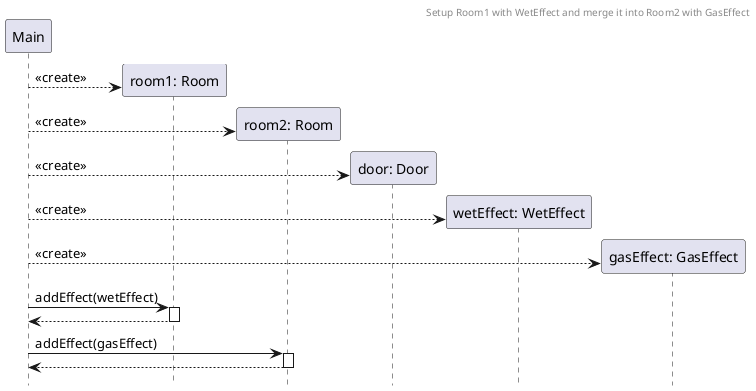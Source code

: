 @startuml RoomsMergeWithWetAndGas
header Setup Room1 with WetEffect and merge it into Room2 with GasEffect
hide footbox

participant M as "Main"

create R1 as "room1: Room"
M --> R1 : <<create>>

create R2 as "room2: Room"
M --> R2 : <<create>>

create D as "door: Door"
M --> D : <<create>>



create W as "wetEffect: WetEffect"
M --> W : <<create>>

create G as "gasEffect: GasEffect"
M --> G : <<create>>

M -> R1 ++: addEffect(wetEffect)
return
M -> R2 ++: addEffect(gasEffect)
return

@enduml
